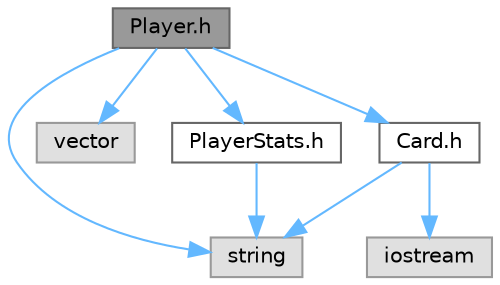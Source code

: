 digraph "Player.h"
{
 // INTERACTIVE_SVG=YES
 // LATEX_PDF_SIZE
  bgcolor="transparent";
  edge [fontname=Helvetica,fontsize=10,labelfontname=Helvetica,labelfontsize=10];
  node [fontname=Helvetica,fontsize=10,shape=box,height=0.2,width=0.4];
  Node1 [id="Node000001",label="Player.h",height=0.2,width=0.4,color="gray40", fillcolor="grey60", style="filled", fontcolor="black",tooltip="Base player class and derived player types for blackjack."];
  Node1 -> Node2 [id="edge15_Node000001_Node000002",color="steelblue1",style="solid",tooltip=" "];
  Node2 [id="Node000002",label="string",height=0.2,width=0.4,color="grey60", fillcolor="#E0E0E0", style="filled",tooltip=" "];
  Node1 -> Node3 [id="edge16_Node000001_Node000003",color="steelblue1",style="solid",tooltip=" "];
  Node3 [id="Node000003",label="vector",height=0.2,width=0.4,color="grey60", fillcolor="#E0E0E0", style="filled",tooltip=" "];
  Node1 -> Node4 [id="edge17_Node000001_Node000004",color="steelblue1",style="solid",tooltip=" "];
  Node4 [id="Node000004",label="Card.h",height=0.2,width=0.4,color="grey40", fillcolor="white", style="filled",URL="$_card_8h.html",tooltip="Playing card class implementation."];
  Node4 -> Node2 [id="edge18_Node000004_Node000002",color="steelblue1",style="solid",tooltip=" "];
  Node4 -> Node5 [id="edge19_Node000004_Node000005",color="steelblue1",style="solid",tooltip=" "];
  Node5 [id="Node000005",label="iostream",height=0.2,width=0.4,color="grey60", fillcolor="#E0E0E0", style="filled",tooltip=" "];
  Node1 -> Node6 [id="edge20_Node000001_Node000006",color="steelblue1",style="solid",tooltip=" "];
  Node6 [id="Node000006",label="PlayerStats.h",height=0.2,width=0.4,color="grey40", fillcolor="white", style="filled",URL="$_player_stats_8h.html",tooltip="Player statistics tracking implementation."];
  Node6 -> Node2 [id="edge21_Node000006_Node000002",color="steelblue1",style="solid",tooltip=" "];
}
